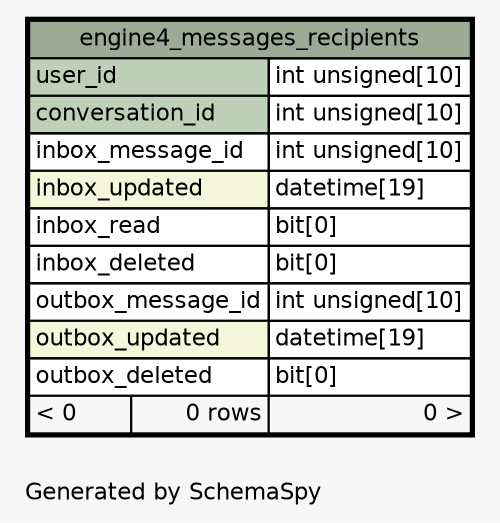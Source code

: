 // dot 2.38.0 on Windows 10 10.0
// SchemaSpy rev 590
digraph "oneDegreeRelationshipsDiagram" {
  graph [
    rankdir="RL"
    bgcolor="#f7f7f7"
    label="\nGenerated by SchemaSpy"
    labeljust="l"
    nodesep="0.18"
    ranksep="0.46"
    fontname="Helvetica"
    fontsize="11"
  ];
  node [
    fontname="Helvetica"
    fontsize="11"
    shape="plaintext"
  ];
  edge [
    arrowsize="0.8"
  ];
  "engine4_messages_recipients" [
    label=<
    <TABLE BORDER="2" CELLBORDER="1" CELLSPACING="0" BGCOLOR="#ffffff">
      <TR><TD COLSPAN="3" BGCOLOR="#9bab96" ALIGN="CENTER">engine4_messages_recipients</TD></TR>
      <TR><TD PORT="user_id" COLSPAN="2" BGCOLOR="#bed1b8" ALIGN="LEFT">user_id</TD><TD PORT="user_id.type" ALIGN="LEFT">int unsigned[10]</TD></TR>
      <TR><TD PORT="conversation_id" COLSPAN="2" BGCOLOR="#bed1b8" ALIGN="LEFT">conversation_id</TD><TD PORT="conversation_id.type" ALIGN="LEFT">int unsigned[10]</TD></TR>
      <TR><TD PORT="inbox_message_id" COLSPAN="2" ALIGN="LEFT">inbox_message_id</TD><TD PORT="inbox_message_id.type" ALIGN="LEFT">int unsigned[10]</TD></TR>
      <TR><TD PORT="inbox_updated" COLSPAN="2" BGCOLOR="#f4f7da" ALIGN="LEFT">inbox_updated</TD><TD PORT="inbox_updated.type" ALIGN="LEFT">datetime[19]</TD></TR>
      <TR><TD PORT="inbox_read" COLSPAN="2" ALIGN="LEFT">inbox_read</TD><TD PORT="inbox_read.type" ALIGN="LEFT">bit[0]</TD></TR>
      <TR><TD PORT="inbox_deleted" COLSPAN="2" ALIGN="LEFT">inbox_deleted</TD><TD PORT="inbox_deleted.type" ALIGN="LEFT">bit[0]</TD></TR>
      <TR><TD PORT="outbox_message_id" COLSPAN="2" ALIGN="LEFT">outbox_message_id</TD><TD PORT="outbox_message_id.type" ALIGN="LEFT">int unsigned[10]</TD></TR>
      <TR><TD PORT="outbox_updated" COLSPAN="2" BGCOLOR="#f4f7da" ALIGN="LEFT">outbox_updated</TD><TD PORT="outbox_updated.type" ALIGN="LEFT">datetime[19]</TD></TR>
      <TR><TD PORT="outbox_deleted" COLSPAN="2" ALIGN="LEFT">outbox_deleted</TD><TD PORT="outbox_deleted.type" ALIGN="LEFT">bit[0]</TD></TR>
      <TR><TD ALIGN="LEFT" BGCOLOR="#f7f7f7">&lt; 0</TD><TD ALIGN="RIGHT" BGCOLOR="#f7f7f7">0 rows</TD><TD ALIGN="RIGHT" BGCOLOR="#f7f7f7">0 &gt;</TD></TR>
    </TABLE>>
    URL="engine4_messages_recipients.html"
    tooltip="engine4_messages_recipients"
  ];
}
